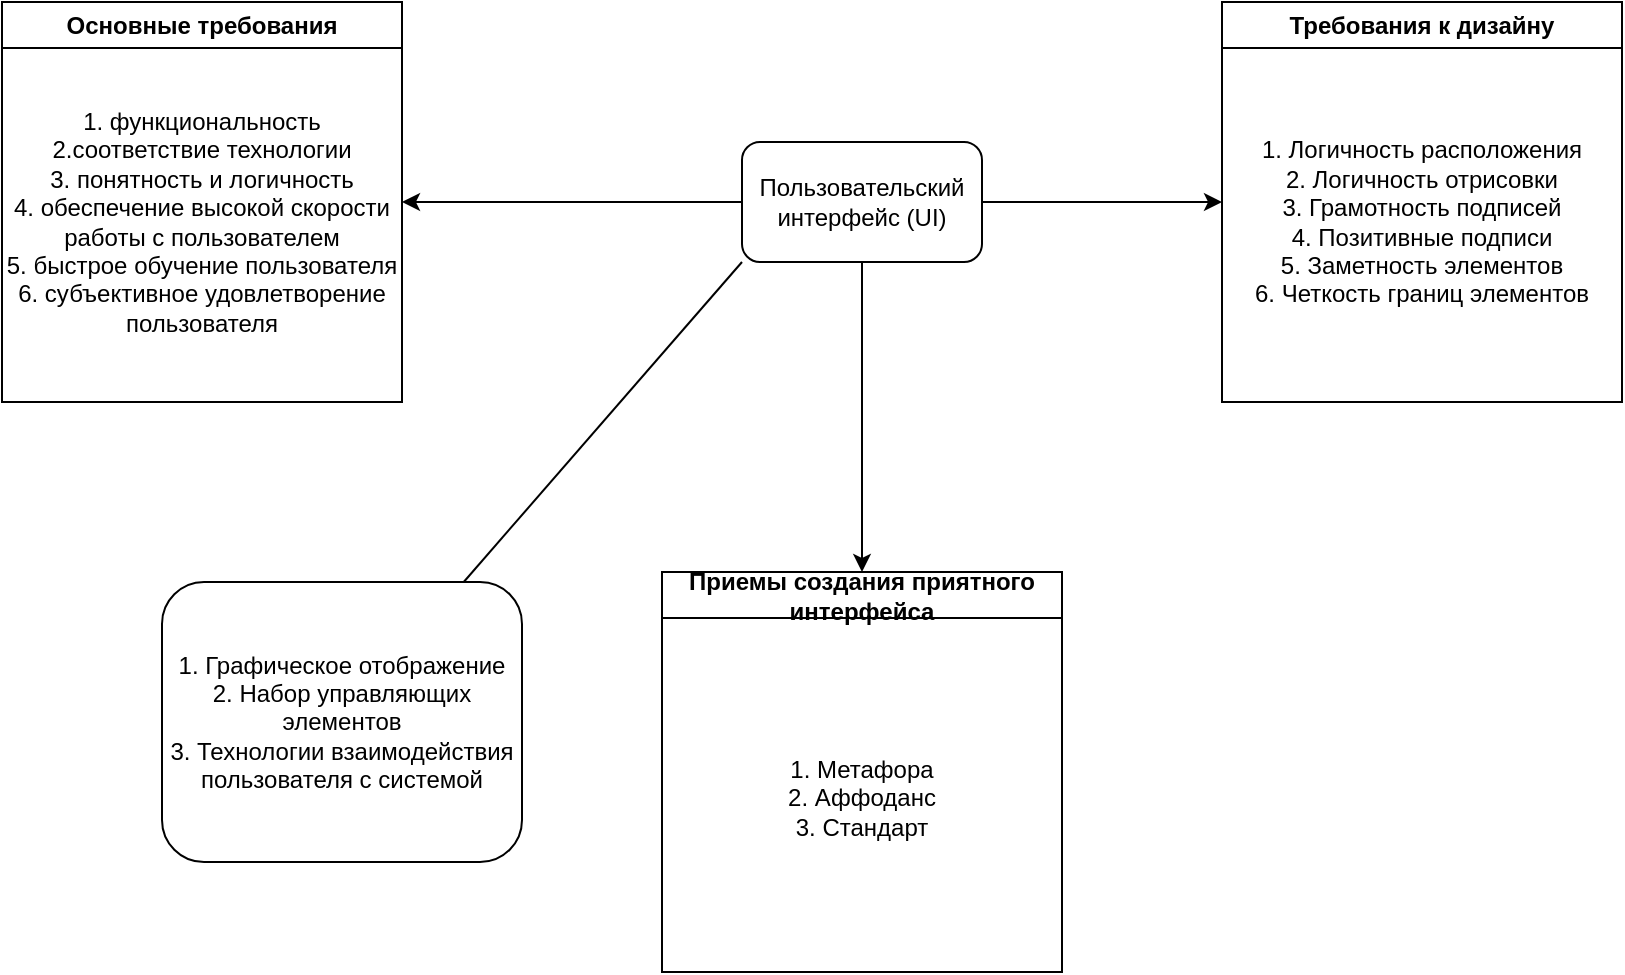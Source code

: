 <mxfile version="24.2.5" type="github">
  <diagram name="Страница — 1" id="GUVwTfJ01nuj_rSySooH">
    <mxGraphModel dx="2440" dy="663" grid="1" gridSize="10" guides="1" tooltips="1" connect="1" arrows="1" fold="1" page="1" pageScale="1" pageWidth="827" pageHeight="1169" math="0" shadow="0">
      <root>
        <mxCell id="0" />
        <mxCell id="1" parent="0" />
        <mxCell id="C0o7tuhEB1ai6px6-TQF-3" style="edgeStyle=orthogonalEdgeStyle;rounded=0;orthogonalLoop=1;jettySize=auto;html=1;exitX=0;exitY=0.5;exitDx=0;exitDy=0;entryX=1;entryY=0.5;entryDx=0;entryDy=0;" edge="1" parent="1" source="C0o7tuhEB1ai6px6-TQF-1" target="C0o7tuhEB1ai6px6-TQF-2">
          <mxGeometry relative="1" as="geometry" />
        </mxCell>
        <mxCell id="C0o7tuhEB1ai6px6-TQF-5" style="edgeStyle=orthogonalEdgeStyle;rounded=0;orthogonalLoop=1;jettySize=auto;html=1;exitX=1;exitY=0.5;exitDx=0;exitDy=0;entryX=0;entryY=0.5;entryDx=0;entryDy=0;" edge="1" parent="1" source="C0o7tuhEB1ai6px6-TQF-1" target="C0o7tuhEB1ai6px6-TQF-4">
          <mxGeometry relative="1" as="geometry" />
        </mxCell>
        <mxCell id="C0o7tuhEB1ai6px6-TQF-7" style="edgeStyle=orthogonalEdgeStyle;rounded=0;orthogonalLoop=1;jettySize=auto;html=1;exitX=0.5;exitY=1;exitDx=0;exitDy=0;entryX=0.5;entryY=0;entryDx=0;entryDy=0;" edge="1" parent="1" source="C0o7tuhEB1ai6px6-TQF-1" target="C0o7tuhEB1ai6px6-TQF-6">
          <mxGeometry relative="1" as="geometry" />
        </mxCell>
        <mxCell id="C0o7tuhEB1ai6px6-TQF-1" value="Пользовательский интерфейс (UI)" style="rounded=1;whiteSpace=wrap;html=1;" vertex="1" parent="1">
          <mxGeometry x="300" y="170" width="120" height="60" as="geometry" />
        </mxCell>
        <mxCell id="C0o7tuhEB1ai6px6-TQF-2" value="Основные требования" style="swimlane;whiteSpace=wrap;html=1;" vertex="1" parent="1">
          <mxGeometry x="-70" y="100" width="200" height="200" as="geometry" />
        </mxCell>
        <mxCell id="C0o7tuhEB1ai6px6-TQF-13" value="1. функциональность&lt;div&gt;2.соответствие технологии&lt;/div&gt;&lt;div&gt;3. понятность и логичность&lt;/div&gt;&lt;div&gt;4. обеспечение высокой скорости работы с пользователем&lt;/div&gt;&lt;div&gt;5. быстрое обучение пользователя&lt;/div&gt;&lt;div&gt;6. субъективное удовлетворение пользователя&lt;/div&gt;" style="text;html=1;align=center;verticalAlign=middle;whiteSpace=wrap;rounded=0;" vertex="1" parent="C0o7tuhEB1ai6px6-TQF-2">
          <mxGeometry y="20" width="200" height="180" as="geometry" />
        </mxCell>
        <mxCell id="C0o7tuhEB1ai6px6-TQF-4" value="Требования к дизайну" style="swimlane;whiteSpace=wrap;html=1;" vertex="1" parent="1">
          <mxGeometry x="540" y="100" width="200" height="200" as="geometry" />
        </mxCell>
        <mxCell id="C0o7tuhEB1ai6px6-TQF-14" value="1. Логичность расположения&lt;div&gt;2. Логичность отрисовки&lt;/div&gt;&lt;div&gt;3. Грамотность подписей&lt;/div&gt;&lt;div&gt;4. Позитивные подписи&lt;/div&gt;&lt;div&gt;5. Заметность элементов&lt;/div&gt;&lt;div&gt;6. Четкость границ элементов&lt;/div&gt;" style="text;html=1;align=center;verticalAlign=middle;whiteSpace=wrap;rounded=0;" vertex="1" parent="C0o7tuhEB1ai6px6-TQF-4">
          <mxGeometry y="20" width="200" height="180" as="geometry" />
        </mxCell>
        <mxCell id="C0o7tuhEB1ai6px6-TQF-6" value="Приемы создания приятного интерфейса" style="swimlane;whiteSpace=wrap;html=1;" vertex="1" parent="1">
          <mxGeometry x="260" y="385" width="200" height="200" as="geometry" />
        </mxCell>
        <mxCell id="C0o7tuhEB1ai6px6-TQF-15" value="1. Метафора&lt;div&gt;2. Аффоданс&lt;/div&gt;&lt;div&gt;3. Стандарт&lt;/div&gt;" style="text;html=1;align=center;verticalAlign=middle;whiteSpace=wrap;rounded=0;" vertex="1" parent="C0o7tuhEB1ai6px6-TQF-6">
          <mxGeometry y="25" width="200" height="175" as="geometry" />
        </mxCell>
        <mxCell id="C0o7tuhEB1ai6px6-TQF-10" value="" style="endArrow=none;html=1;rounded=0;exitX=0;exitY=1;exitDx=0;exitDy=0;" edge="1" parent="1" source="C0o7tuhEB1ai6px6-TQF-1" target="C0o7tuhEB1ai6px6-TQF-11">
          <mxGeometry width="50" height="50" relative="1" as="geometry">
            <mxPoint x="110" y="440" as="sourcePoint" />
            <mxPoint x="320" y="220" as="targetPoint" />
          </mxGeometry>
        </mxCell>
        <mxCell id="C0o7tuhEB1ai6px6-TQF-11" value="1. Графическое отображение&lt;div&gt;2. Набор управляющих элементов&lt;/div&gt;&lt;div&gt;3. Технологии взаимодействия пользователя с системой&lt;/div&gt;" style="rounded=1;whiteSpace=wrap;html=1;" vertex="1" parent="1">
          <mxGeometry x="10" y="390" width="180" height="140" as="geometry" />
        </mxCell>
      </root>
    </mxGraphModel>
  </diagram>
</mxfile>
